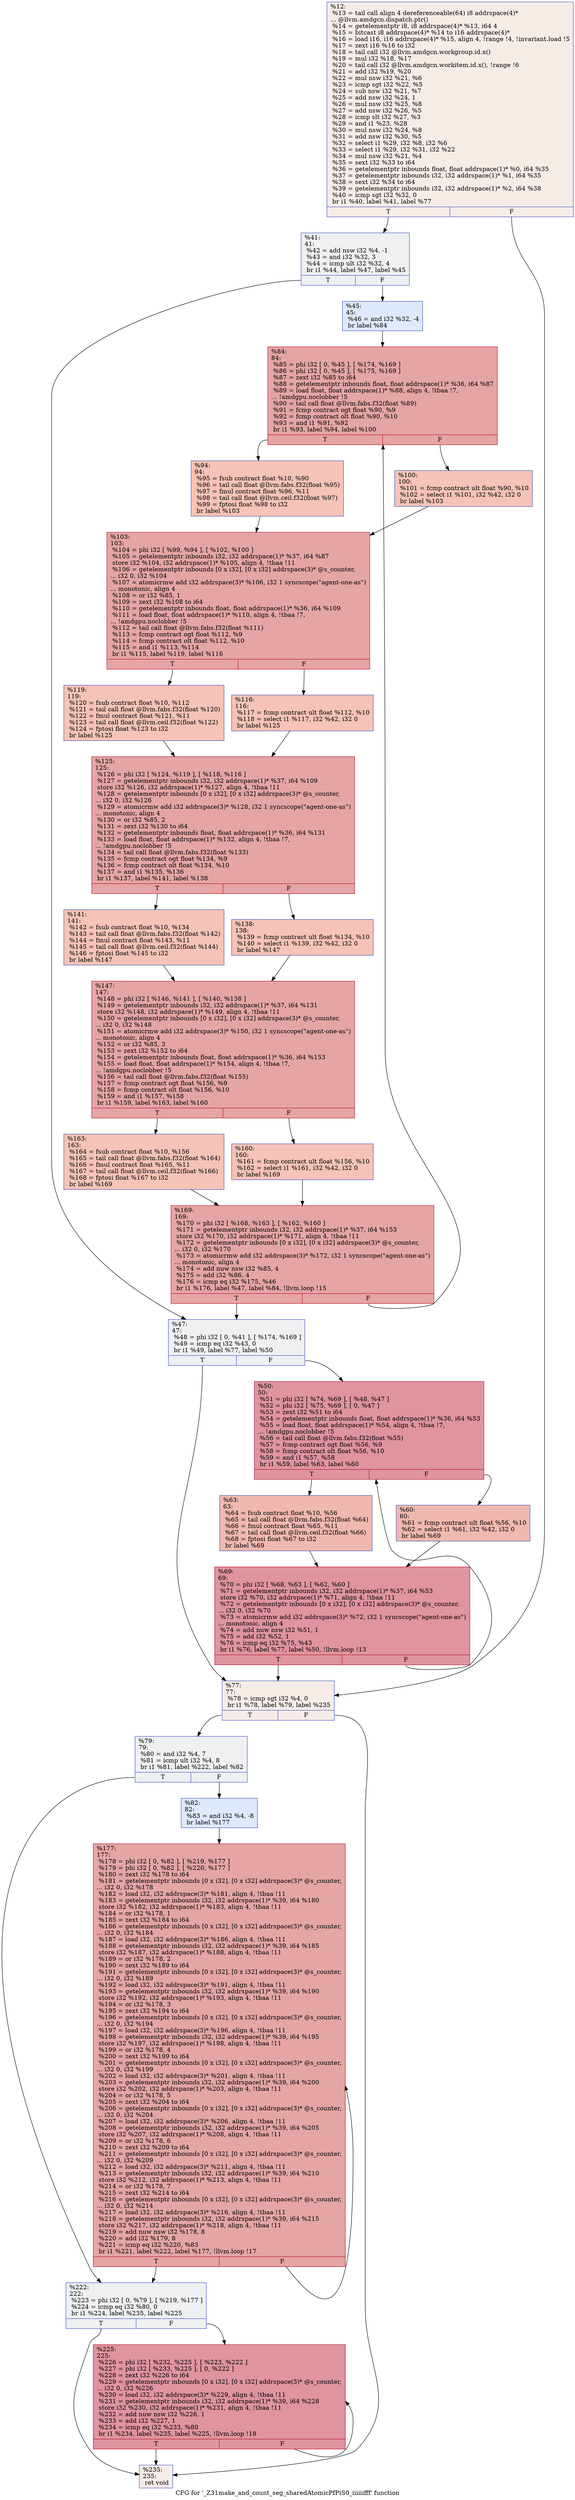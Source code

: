 digraph "CFG for '_Z31make_and_count_seg_sharedAtomicPfPiS0_iiiiiifff' function" {
	label="CFG for '_Z31make_and_count_seg_sharedAtomicPfPiS0_iiiiiifff' function";

	Node0x4b96360 [shape=record,color="#3d50c3ff", style=filled, fillcolor="#ead5c970",label="{%12:\l  %13 = tail call align 4 dereferenceable(64) i8 addrspace(4)*\l... @llvm.amdgcn.dispatch.ptr()\l  %14 = getelementptr i8, i8 addrspace(4)* %13, i64 4\l  %15 = bitcast i8 addrspace(4)* %14 to i16 addrspace(4)*\l  %16 = load i16, i16 addrspace(4)* %15, align 4, !range !4, !invariant.load !5\l  %17 = zext i16 %16 to i32\l  %18 = tail call i32 @llvm.amdgcn.workgroup.id.x()\l  %19 = mul i32 %18, %17\l  %20 = tail call i32 @llvm.amdgcn.workitem.id.x(), !range !6\l  %21 = add i32 %19, %20\l  %22 = mul nsw i32 %21, %6\l  %23 = icmp sgt i32 %22, %5\l  %24 = sub nsw i32 %21, %7\l  %25 = add nsw i32 %24, 1\l  %26 = mul nsw i32 %25, %8\l  %27 = add nsw i32 %26, %5\l  %28 = icmp slt i32 %27, %3\l  %29 = and i1 %23, %28\l  %30 = mul nsw i32 %24, %8\l  %31 = add nsw i32 %30, %5\l  %32 = select i1 %29, i32 %8, i32 %6\l  %33 = select i1 %29, i32 %31, i32 %22\l  %34 = mul nsw i32 %21, %4\l  %35 = sext i32 %33 to i64\l  %36 = getelementptr inbounds float, float addrspace(1)* %0, i64 %35\l  %37 = getelementptr inbounds i32, i32 addrspace(1)* %1, i64 %35\l  %38 = sext i32 %34 to i64\l  %39 = getelementptr inbounds i32, i32 addrspace(1)* %2, i64 %38\l  %40 = icmp sgt i32 %32, 0\l  br i1 %40, label %41, label %77\l|{<s0>T|<s1>F}}"];
	Node0x4b96360:s0 -> Node0x4b99580;
	Node0x4b96360:s1 -> Node0x4b99610;
	Node0x4b99580 [shape=record,color="#3d50c3ff", style=filled, fillcolor="#d9dce170",label="{%41:\l41:                                               \l  %42 = add nsw i32 %4, -1\l  %43 = and i32 %32, 3\l  %44 = icmp ult i32 %32, 4\l  br i1 %44, label %47, label %45\l|{<s0>T|<s1>F}}"];
	Node0x4b99580:s0 -> Node0x4b99960;
	Node0x4b99580:s1 -> Node0x4b999b0;
	Node0x4b999b0 [shape=record,color="#3d50c3ff", style=filled, fillcolor="#b5cdfa70",label="{%45:\l45:                                               \l  %46 = and i32 %32, -4\l  br label %84\l}"];
	Node0x4b999b0 -> Node0x4b99bb0;
	Node0x4b99960 [shape=record,color="#3d50c3ff", style=filled, fillcolor="#d9dce170",label="{%47:\l47:                                               \l  %48 = phi i32 [ 0, %41 ], [ %174, %169 ]\l  %49 = icmp eq i32 %43, 0\l  br i1 %49, label %77, label %50\l|{<s0>T|<s1>F}}"];
	Node0x4b99960:s0 -> Node0x4b99610;
	Node0x4b99960:s1 -> Node0x4b99e70;
	Node0x4b99e70 [shape=record,color="#b70d28ff", style=filled, fillcolor="#b70d2870",label="{%50:\l50:                                               \l  %51 = phi i32 [ %74, %69 ], [ %48, %47 ]\l  %52 = phi i32 [ %75, %69 ], [ 0, %47 ]\l  %53 = zext i32 %51 to i64\l  %54 = getelementptr inbounds float, float addrspace(1)* %36, i64 %53\l  %55 = load float, float addrspace(1)* %54, align 4, !tbaa !7,\l... !amdgpu.noclobber !5\l  %56 = tail call float @llvm.fabs.f32(float %55)\l  %57 = fcmp contract ogt float %56, %9\l  %58 = fcmp contract olt float %56, %10\l  %59 = and i1 %57, %58\l  br i1 %59, label %63, label %60\l|{<s0>T|<s1>F}}"];
	Node0x4b99e70:s0 -> Node0x4b9af30;
	Node0x4b99e70:s1 -> Node0x4b9afc0;
	Node0x4b9afc0 [shape=record,color="#3d50c3ff", style=filled, fillcolor="#de614d70",label="{%60:\l60:                                               \l  %61 = fcmp contract ult float %56, %10\l  %62 = select i1 %61, i32 %42, i32 0\l  br label %69\l}"];
	Node0x4b9afc0 -> Node0x4b99fe0;
	Node0x4b9af30 [shape=record,color="#3d50c3ff", style=filled, fillcolor="#de614d70",label="{%63:\l63:                                               \l  %64 = fsub contract float %10, %56\l  %65 = tail call float @llvm.fabs.f32(float %64)\l  %66 = fmul contract float %65, %11\l  %67 = tail call float @llvm.ceil.f32(float %66)\l  %68 = fptosi float %67 to i32\l  br label %69\l}"];
	Node0x4b9af30 -> Node0x4b99fe0;
	Node0x4b99fe0 [shape=record,color="#b70d28ff", style=filled, fillcolor="#b70d2870",label="{%69:\l69:                                               \l  %70 = phi i32 [ %68, %63 ], [ %62, %60 ]\l  %71 = getelementptr inbounds i32, i32 addrspace(1)* %37, i64 %53\l  store i32 %70, i32 addrspace(1)* %71, align 4, !tbaa !11\l  %72 = getelementptr inbounds [0 x i32], [0 x i32] addrspace(3)* @s_counter,\l... i32 0, i32 %70\l  %73 = atomicrmw add i32 addrspace(3)* %72, i32 1 syncscope(\"agent-one-as\")\l... monotonic, align 4\l  %74 = add nuw nsw i32 %51, 1\l  %75 = add i32 %52, 1\l  %76 = icmp eq i32 %75, %43\l  br i1 %76, label %77, label %50, !llvm.loop !13\l|{<s0>T|<s1>F}}"];
	Node0x4b99fe0:s0 -> Node0x4b99610;
	Node0x4b99fe0:s1 -> Node0x4b99e70;
	Node0x4b99610 [shape=record,color="#3d50c3ff", style=filled, fillcolor="#ead5c970",label="{%77:\l77:                                               \l  %78 = icmp sgt i32 %4, 0\l  br i1 %78, label %79, label %235\l|{<s0>T|<s1>F}}"];
	Node0x4b99610:s0 -> Node0x4b9c1d0;
	Node0x4b99610:s1 -> Node0x4b9c220;
	Node0x4b9c1d0 [shape=record,color="#3d50c3ff", style=filled, fillcolor="#d9dce170",label="{%79:\l79:                                               \l  %80 = and i32 %4, 7\l  %81 = icmp ult i32 %4, 8\l  br i1 %81, label %222, label %82\l|{<s0>T|<s1>F}}"];
	Node0x4b9c1d0:s0 -> Node0x4b9c480;
	Node0x4b9c1d0:s1 -> Node0x4b9c4d0;
	Node0x4b9c4d0 [shape=record,color="#3d50c3ff", style=filled, fillcolor="#b5cdfa70",label="{%82:\l82:                                               \l  %83 = and i32 %4, -8\l  br label %177\l}"];
	Node0x4b9c4d0 -> Node0x4b9c6a0;
	Node0x4b99bb0 [shape=record,color="#b70d28ff", style=filled, fillcolor="#c5333470",label="{%84:\l84:                                               \l  %85 = phi i32 [ 0, %45 ], [ %174, %169 ]\l  %86 = phi i32 [ 0, %45 ], [ %175, %169 ]\l  %87 = zext i32 %85 to i64\l  %88 = getelementptr inbounds float, float addrspace(1)* %36, i64 %87\l  %89 = load float, float addrspace(1)* %88, align 4, !tbaa !7,\l... !amdgpu.noclobber !5\l  %90 = tail call float @llvm.fabs.f32(float %89)\l  %91 = fcmp contract ogt float %90, %9\l  %92 = fcmp contract olt float %90, %10\l  %93 = and i1 %91, %92\l  br i1 %93, label %94, label %100\l|{<s0>T|<s1>F}}"];
	Node0x4b99bb0:s0 -> Node0x4b9d390;
	Node0x4b99bb0:s1 -> Node0x4b9d420;
	Node0x4b9d390 [shape=record,color="#3d50c3ff", style=filled, fillcolor="#e8765c70",label="{%94:\l94:                                               \l  %95 = fsub contract float %10, %90\l  %96 = tail call float @llvm.fabs.f32(float %95)\l  %97 = fmul contract float %96, %11\l  %98 = tail call float @llvm.ceil.f32(float %97)\l  %99 = fptosi float %98 to i32\l  br label %103\l}"];
	Node0x4b9d390 -> Node0x4b9d8d0;
	Node0x4b9d420 [shape=record,color="#3d50c3ff", style=filled, fillcolor="#e8765c70",label="{%100:\l100:                                              \l  %101 = fcmp contract ult float %90, %10\l  %102 = select i1 %101, i32 %42, i32 0\l  br label %103\l}"];
	Node0x4b9d420 -> Node0x4b9d8d0;
	Node0x4b9d8d0 [shape=record,color="#b70d28ff", style=filled, fillcolor="#c5333470",label="{%103:\l103:                                              \l  %104 = phi i32 [ %99, %94 ], [ %102, %100 ]\l  %105 = getelementptr inbounds i32, i32 addrspace(1)* %37, i64 %87\l  store i32 %104, i32 addrspace(1)* %105, align 4, !tbaa !11\l  %106 = getelementptr inbounds [0 x i32], [0 x i32] addrspace(3)* @s_counter,\l... i32 0, i32 %104\l  %107 = atomicrmw add i32 addrspace(3)* %106, i32 1 syncscope(\"agent-one-as\")\l... monotonic, align 4\l  %108 = or i32 %85, 1\l  %109 = zext i32 %108 to i64\l  %110 = getelementptr inbounds float, float addrspace(1)* %36, i64 %109\l  %111 = load float, float addrspace(1)* %110, align 4, !tbaa !7,\l... !amdgpu.noclobber !5\l  %112 = tail call float @llvm.fabs.f32(float %111)\l  %113 = fcmp contract ogt float %112, %9\l  %114 = fcmp contract olt float %112, %10\l  %115 = and i1 %113, %114\l  br i1 %115, label %119, label %116\l|{<s0>T|<s1>F}}"];
	Node0x4b9d8d0:s0 -> Node0x4b9e930;
	Node0x4b9d8d0:s1 -> Node0x4b9e980;
	Node0x4b9e980 [shape=record,color="#3d50c3ff", style=filled, fillcolor="#e8765c70",label="{%116:\l116:                                              \l  %117 = fcmp contract ult float %112, %10\l  %118 = select i1 %117, i32 %42, i32 0\l  br label %125\l}"];
	Node0x4b9e980 -> Node0x4b9ec00;
	Node0x4b9e930 [shape=record,color="#3d50c3ff", style=filled, fillcolor="#e8765c70",label="{%119:\l119:                                              \l  %120 = fsub contract float %10, %112\l  %121 = tail call float @llvm.fabs.f32(float %120)\l  %122 = fmul contract float %121, %11\l  %123 = tail call float @llvm.ceil.f32(float %122)\l  %124 = fptosi float %123 to i32\l  br label %125\l}"];
	Node0x4b9e930 -> Node0x4b9ec00;
	Node0x4b9ec00 [shape=record,color="#b70d28ff", style=filled, fillcolor="#c5333470",label="{%125:\l125:                                              \l  %126 = phi i32 [ %124, %119 ], [ %118, %116 ]\l  %127 = getelementptr inbounds i32, i32 addrspace(1)* %37, i64 %109\l  store i32 %126, i32 addrspace(1)* %127, align 4, !tbaa !11\l  %128 = getelementptr inbounds [0 x i32], [0 x i32] addrspace(3)* @s_counter,\l... i32 0, i32 %126\l  %129 = atomicrmw add i32 addrspace(3)* %128, i32 1 syncscope(\"agent-one-as\")\l... monotonic, align 4\l  %130 = or i32 %85, 2\l  %131 = zext i32 %130 to i64\l  %132 = getelementptr inbounds float, float addrspace(1)* %36, i64 %131\l  %133 = load float, float addrspace(1)* %132, align 4, !tbaa !7,\l... !amdgpu.noclobber !5\l  %134 = tail call float @llvm.fabs.f32(float %133)\l  %135 = fcmp contract ogt float %134, %9\l  %136 = fcmp contract olt float %134, %10\l  %137 = and i1 %135, %136\l  br i1 %137, label %141, label %138\l|{<s0>T|<s1>F}}"];
	Node0x4b9ec00:s0 -> Node0x4b9b700;
	Node0x4b9ec00:s1 -> Node0x4b9fd00;
	Node0x4b9fd00 [shape=record,color="#3d50c3ff", style=filled, fillcolor="#e8765c70",label="{%138:\l138:                                              \l  %139 = fcmp contract ult float %134, %10\l  %140 = select i1 %139, i32 %42, i32 0\l  br label %147\l}"];
	Node0x4b9fd00 -> Node0x4b9ff80;
	Node0x4b9b700 [shape=record,color="#3d50c3ff", style=filled, fillcolor="#e8765c70",label="{%141:\l141:                                              \l  %142 = fsub contract float %10, %134\l  %143 = tail call float @llvm.fabs.f32(float %142)\l  %144 = fmul contract float %143, %11\l  %145 = tail call float @llvm.ceil.f32(float %144)\l  %146 = fptosi float %145 to i32\l  br label %147\l}"];
	Node0x4b9b700 -> Node0x4b9ff80;
	Node0x4b9ff80 [shape=record,color="#b70d28ff", style=filled, fillcolor="#c5333470",label="{%147:\l147:                                              \l  %148 = phi i32 [ %146, %141 ], [ %140, %138 ]\l  %149 = getelementptr inbounds i32, i32 addrspace(1)* %37, i64 %131\l  store i32 %148, i32 addrspace(1)* %149, align 4, !tbaa !11\l  %150 = getelementptr inbounds [0 x i32], [0 x i32] addrspace(3)* @s_counter,\l... i32 0, i32 %148\l  %151 = atomicrmw add i32 addrspace(3)* %150, i32 1 syncscope(\"agent-one-as\")\l... monotonic, align 4\l  %152 = or i32 %85, 3\l  %153 = zext i32 %152 to i64\l  %154 = getelementptr inbounds float, float addrspace(1)* %36, i64 %153\l  %155 = load float, float addrspace(1)* %154, align 4, !tbaa !7,\l... !amdgpu.noclobber !5\l  %156 = tail call float @llvm.fabs.f32(float %155)\l  %157 = fcmp contract ogt float %156, %9\l  %158 = fcmp contract olt float %156, %10\l  %159 = and i1 %157, %158\l  br i1 %159, label %163, label %160\l|{<s0>T|<s1>F}}"];
	Node0x4b9ff80:s0 -> Node0x4ba0c00;
	Node0x4b9ff80:s1 -> Node0x4ba0c50;
	Node0x4ba0c50 [shape=record,color="#3d50c3ff", style=filled, fillcolor="#e8765c70",label="{%160:\l160:                                              \l  %161 = fcmp contract ult float %156, %10\l  %162 = select i1 %161, i32 %42, i32 0\l  br label %169\l}"];
	Node0x4ba0c50 -> Node0x4b99ca0;
	Node0x4ba0c00 [shape=record,color="#3d50c3ff", style=filled, fillcolor="#e8765c70",label="{%163:\l163:                                              \l  %164 = fsub contract float %10, %156\l  %165 = tail call float @llvm.fabs.f32(float %164)\l  %166 = fmul contract float %165, %11\l  %167 = tail call float @llvm.ceil.f32(float %166)\l  %168 = fptosi float %167 to i32\l  br label %169\l}"];
	Node0x4ba0c00 -> Node0x4b99ca0;
	Node0x4b99ca0 [shape=record,color="#b70d28ff", style=filled, fillcolor="#c5333470",label="{%169:\l169:                                              \l  %170 = phi i32 [ %168, %163 ], [ %162, %160 ]\l  %171 = getelementptr inbounds i32, i32 addrspace(1)* %37, i64 %153\l  store i32 %170, i32 addrspace(1)* %171, align 4, !tbaa !11\l  %172 = getelementptr inbounds [0 x i32], [0 x i32] addrspace(3)* @s_counter,\l... i32 0, i32 %170\l  %173 = atomicrmw add i32 addrspace(3)* %172, i32 1 syncscope(\"agent-one-as\")\l... monotonic, align 4\l  %174 = add nuw nsw i32 %85, 4\l  %175 = add i32 %86, 4\l  %176 = icmp eq i32 %175, %46\l  br i1 %176, label %47, label %84, !llvm.loop !15\l|{<s0>T|<s1>F}}"];
	Node0x4b99ca0:s0 -> Node0x4b99960;
	Node0x4b99ca0:s1 -> Node0x4b99bb0;
	Node0x4b9c6a0 [shape=record,color="#b70d28ff", style=filled, fillcolor="#c5333470",label="{%177:\l177:                                              \l  %178 = phi i32 [ 0, %82 ], [ %219, %177 ]\l  %179 = phi i32 [ 0, %82 ], [ %220, %177 ]\l  %180 = zext i32 %178 to i64\l  %181 = getelementptr inbounds [0 x i32], [0 x i32] addrspace(3)* @s_counter,\l... i32 0, i32 %178\l  %182 = load i32, i32 addrspace(3)* %181, align 4, !tbaa !11\l  %183 = getelementptr inbounds i32, i32 addrspace(1)* %39, i64 %180\l  store i32 %182, i32 addrspace(1)* %183, align 4, !tbaa !11\l  %184 = or i32 %178, 1\l  %185 = zext i32 %184 to i64\l  %186 = getelementptr inbounds [0 x i32], [0 x i32] addrspace(3)* @s_counter,\l... i32 0, i32 %184\l  %187 = load i32, i32 addrspace(3)* %186, align 4, !tbaa !11\l  %188 = getelementptr inbounds i32, i32 addrspace(1)* %39, i64 %185\l  store i32 %187, i32 addrspace(1)* %188, align 4, !tbaa !11\l  %189 = or i32 %178, 2\l  %190 = zext i32 %189 to i64\l  %191 = getelementptr inbounds [0 x i32], [0 x i32] addrspace(3)* @s_counter,\l... i32 0, i32 %189\l  %192 = load i32, i32 addrspace(3)* %191, align 4, !tbaa !11\l  %193 = getelementptr inbounds i32, i32 addrspace(1)* %39, i64 %190\l  store i32 %192, i32 addrspace(1)* %193, align 4, !tbaa !11\l  %194 = or i32 %178, 3\l  %195 = zext i32 %194 to i64\l  %196 = getelementptr inbounds [0 x i32], [0 x i32] addrspace(3)* @s_counter,\l... i32 0, i32 %194\l  %197 = load i32, i32 addrspace(3)* %196, align 4, !tbaa !11\l  %198 = getelementptr inbounds i32, i32 addrspace(1)* %39, i64 %195\l  store i32 %197, i32 addrspace(1)* %198, align 4, !tbaa !11\l  %199 = or i32 %178, 4\l  %200 = zext i32 %199 to i64\l  %201 = getelementptr inbounds [0 x i32], [0 x i32] addrspace(3)* @s_counter,\l... i32 0, i32 %199\l  %202 = load i32, i32 addrspace(3)* %201, align 4, !tbaa !11\l  %203 = getelementptr inbounds i32, i32 addrspace(1)* %39, i64 %200\l  store i32 %202, i32 addrspace(1)* %203, align 4, !tbaa !11\l  %204 = or i32 %178, 5\l  %205 = zext i32 %204 to i64\l  %206 = getelementptr inbounds [0 x i32], [0 x i32] addrspace(3)* @s_counter,\l... i32 0, i32 %204\l  %207 = load i32, i32 addrspace(3)* %206, align 4, !tbaa !11\l  %208 = getelementptr inbounds i32, i32 addrspace(1)* %39, i64 %205\l  store i32 %207, i32 addrspace(1)* %208, align 4, !tbaa !11\l  %209 = or i32 %178, 6\l  %210 = zext i32 %209 to i64\l  %211 = getelementptr inbounds [0 x i32], [0 x i32] addrspace(3)* @s_counter,\l... i32 0, i32 %209\l  %212 = load i32, i32 addrspace(3)* %211, align 4, !tbaa !11\l  %213 = getelementptr inbounds i32, i32 addrspace(1)* %39, i64 %210\l  store i32 %212, i32 addrspace(1)* %213, align 4, !tbaa !11\l  %214 = or i32 %178, 7\l  %215 = zext i32 %214 to i64\l  %216 = getelementptr inbounds [0 x i32], [0 x i32] addrspace(3)* @s_counter,\l... i32 0, i32 %214\l  %217 = load i32, i32 addrspace(3)* %216, align 4, !tbaa !11\l  %218 = getelementptr inbounds i32, i32 addrspace(1)* %39, i64 %215\l  store i32 %217, i32 addrspace(1)* %218, align 4, !tbaa !11\l  %219 = add nuw nsw i32 %178, 8\l  %220 = add i32 %179, 8\l  %221 = icmp eq i32 %220, %83\l  br i1 %221, label %222, label %177, !llvm.loop !17\l|{<s0>T|<s1>F}}"];
	Node0x4b9c6a0:s0 -> Node0x4b9c480;
	Node0x4b9c6a0:s1 -> Node0x4b9c6a0;
	Node0x4b9c480 [shape=record,color="#3d50c3ff", style=filled, fillcolor="#d9dce170",label="{%222:\l222:                                              \l  %223 = phi i32 [ 0, %79 ], [ %219, %177 ]\l  %224 = icmp eq i32 %80, 0\l  br i1 %224, label %235, label %225\l|{<s0>T|<s1>F}}"];
	Node0x4b9c480:s0 -> Node0x4b9c220;
	Node0x4b9c480:s1 -> Node0x4ba3980;
	Node0x4ba3980 [shape=record,color="#b70d28ff", style=filled, fillcolor="#b70d2870",label="{%225:\l225:                                              \l  %226 = phi i32 [ %232, %225 ], [ %223, %222 ]\l  %227 = phi i32 [ %233, %225 ], [ 0, %222 ]\l  %228 = zext i32 %226 to i64\l  %229 = getelementptr inbounds [0 x i32], [0 x i32] addrspace(3)* @s_counter,\l... i32 0, i32 %226\l  %230 = load i32, i32 addrspace(3)* %229, align 4, !tbaa !11\l  %231 = getelementptr inbounds i32, i32 addrspace(1)* %39, i64 %228\l  store i32 %230, i32 addrspace(1)* %231, align 4, !tbaa !11\l  %232 = add nuw nsw i32 %226, 1\l  %233 = add i32 %227, 1\l  %234 = icmp eq i32 %233, %80\l  br i1 %234, label %235, label %225, !llvm.loop !18\l|{<s0>T|<s1>F}}"];
	Node0x4ba3980:s0 -> Node0x4b9c220;
	Node0x4ba3980:s1 -> Node0x4ba3980;
	Node0x4b9c220 [shape=record,color="#3d50c3ff", style=filled, fillcolor="#ead5c970",label="{%235:\l235:                                              \l  ret void\l}"];
}
